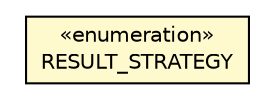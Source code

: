 #!/usr/local/bin/dot
#
# Class diagram 
# Generated by UMLGraph version R5_6-24-gf6e263 (http://www.umlgraph.org/)
#

digraph G {
	edge [fontname="Helvetica",fontsize=10,labelfontname="Helvetica",labelfontsize=10];
	node [fontname="Helvetica",fontsize=10,shape=plaintext];
	nodesep=0.25;
	ranksep=0.5;
	// com.orientechnologies.orient.server.distributed.task.ORemoteTask.RESULT_STRATEGY
	c3131197 [label=<<table title="com.orientechnologies.orient.server.distributed.task.ORemoteTask.RESULT_STRATEGY" border="0" cellborder="1" cellspacing="0" cellpadding="2" port="p" bgcolor="lemonChiffon" href="./ORemoteTask.RESULT_STRATEGY.html">
		<tr><td><table border="0" cellspacing="0" cellpadding="1">
<tr><td align="center" balign="center"> &#171;enumeration&#187; </td></tr>
<tr><td align="center" balign="center"> RESULT_STRATEGY </td></tr>
		</table></td></tr>
		</table>>, URL="./ORemoteTask.RESULT_STRATEGY.html", fontname="Helvetica", fontcolor="black", fontsize=10.0];
}

